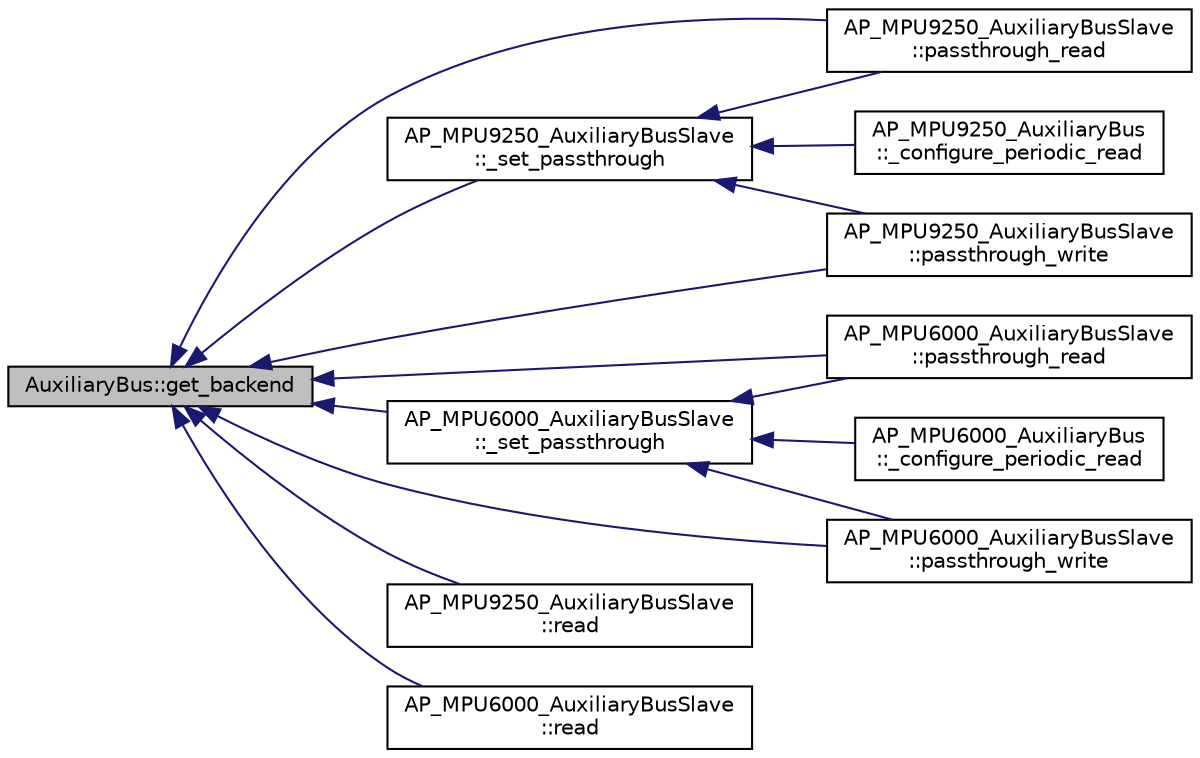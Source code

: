 digraph "AuxiliaryBus::get_backend"
{
 // INTERACTIVE_SVG=YES
  edge [fontname="Helvetica",fontsize="10",labelfontname="Helvetica",labelfontsize="10"];
  node [fontname="Helvetica",fontsize="10",shape=record];
  rankdir="LR";
  Node1 [label="AuxiliaryBus::get_backend",height=0.2,width=0.4,color="black", fillcolor="grey75", style="filled", fontcolor="black"];
  Node1 -> Node2 [dir="back",color="midnightblue",fontsize="10",style="solid",fontname="Helvetica"];
  Node2 [label="AP_MPU9250_AuxiliaryBusSlave\l::_set_passthrough",height=0.2,width=0.4,color="black", fillcolor="white", style="filled",URL="$classAP__MPU9250__AuxiliaryBusSlave.html#afb7d797be3df7ed5213dd4307c09d5d1"];
  Node2 -> Node3 [dir="back",color="midnightblue",fontsize="10",style="solid",fontname="Helvetica"];
  Node3 [label="AP_MPU9250_AuxiliaryBus\l::_configure_periodic_read",height=0.2,width=0.4,color="black", fillcolor="white", style="filled",URL="$classAP__MPU9250__AuxiliaryBus.html#a2e1f6b25595463ceacbebffb8a28566c"];
  Node2 -> Node4 [dir="back",color="midnightblue",fontsize="10",style="solid",fontname="Helvetica"];
  Node4 [label="AP_MPU9250_AuxiliaryBusSlave\l::passthrough_read",height=0.2,width=0.4,color="black", fillcolor="white", style="filled",URL="$classAP__MPU9250__AuxiliaryBusSlave.html#a9e634dbcda44192e9d6e2294aeaadc73"];
  Node2 -> Node5 [dir="back",color="midnightblue",fontsize="10",style="solid",fontname="Helvetica"];
  Node5 [label="AP_MPU9250_AuxiliaryBusSlave\l::passthrough_write",height=0.2,width=0.4,color="black", fillcolor="white", style="filled",URL="$classAP__MPU9250__AuxiliaryBusSlave.html#a7d63fd31e605eaf9ccac757a9cb26a86"];
  Node1 -> Node6 [dir="back",color="midnightblue",fontsize="10",style="solid",fontname="Helvetica"];
  Node6 [label="AP_MPU6000_AuxiliaryBusSlave\l::_set_passthrough",height=0.2,width=0.4,color="black", fillcolor="white", style="filled",URL="$classAP__MPU6000__AuxiliaryBusSlave.html#a49f53736da3bb068fdcc68a68e010ec0"];
  Node6 -> Node7 [dir="back",color="midnightblue",fontsize="10",style="solid",fontname="Helvetica"];
  Node7 [label="AP_MPU6000_AuxiliaryBus\l::_configure_periodic_read",height=0.2,width=0.4,color="black", fillcolor="white", style="filled",URL="$classAP__MPU6000__AuxiliaryBus.html#a51add51e2994b21bea2890e2822f14e9"];
  Node6 -> Node8 [dir="back",color="midnightblue",fontsize="10",style="solid",fontname="Helvetica"];
  Node8 [label="AP_MPU6000_AuxiliaryBusSlave\l::passthrough_read",height=0.2,width=0.4,color="black", fillcolor="white", style="filled",URL="$classAP__MPU6000__AuxiliaryBusSlave.html#a66d7937e6a854f7dc7629eb3ec3c4a74"];
  Node6 -> Node9 [dir="back",color="midnightblue",fontsize="10",style="solid",fontname="Helvetica"];
  Node9 [label="AP_MPU6000_AuxiliaryBusSlave\l::passthrough_write",height=0.2,width=0.4,color="black", fillcolor="white", style="filled",URL="$classAP__MPU6000__AuxiliaryBusSlave.html#a31fd36082845fb932c67cc284d1d6467"];
  Node1 -> Node4 [dir="back",color="midnightblue",fontsize="10",style="solid",fontname="Helvetica"];
  Node1 -> Node8 [dir="back",color="midnightblue",fontsize="10",style="solid",fontname="Helvetica"];
  Node1 -> Node5 [dir="back",color="midnightblue",fontsize="10",style="solid",fontname="Helvetica"];
  Node1 -> Node9 [dir="back",color="midnightblue",fontsize="10",style="solid",fontname="Helvetica"];
  Node1 -> Node10 [dir="back",color="midnightblue",fontsize="10",style="solid",fontname="Helvetica"];
  Node10 [label="AP_MPU9250_AuxiliaryBusSlave\l::read",height=0.2,width=0.4,color="black", fillcolor="white", style="filled",URL="$classAP__MPU9250__AuxiliaryBusSlave.html#adb475329b73acaa0ec6eb0c0d5cd5128"];
  Node1 -> Node11 [dir="back",color="midnightblue",fontsize="10",style="solid",fontname="Helvetica"];
  Node11 [label="AP_MPU6000_AuxiliaryBusSlave\l::read",height=0.2,width=0.4,color="black", fillcolor="white", style="filled",URL="$classAP__MPU6000__AuxiliaryBusSlave.html#a405c49ea603a5f989e97a736d9dfbab3"];
}
